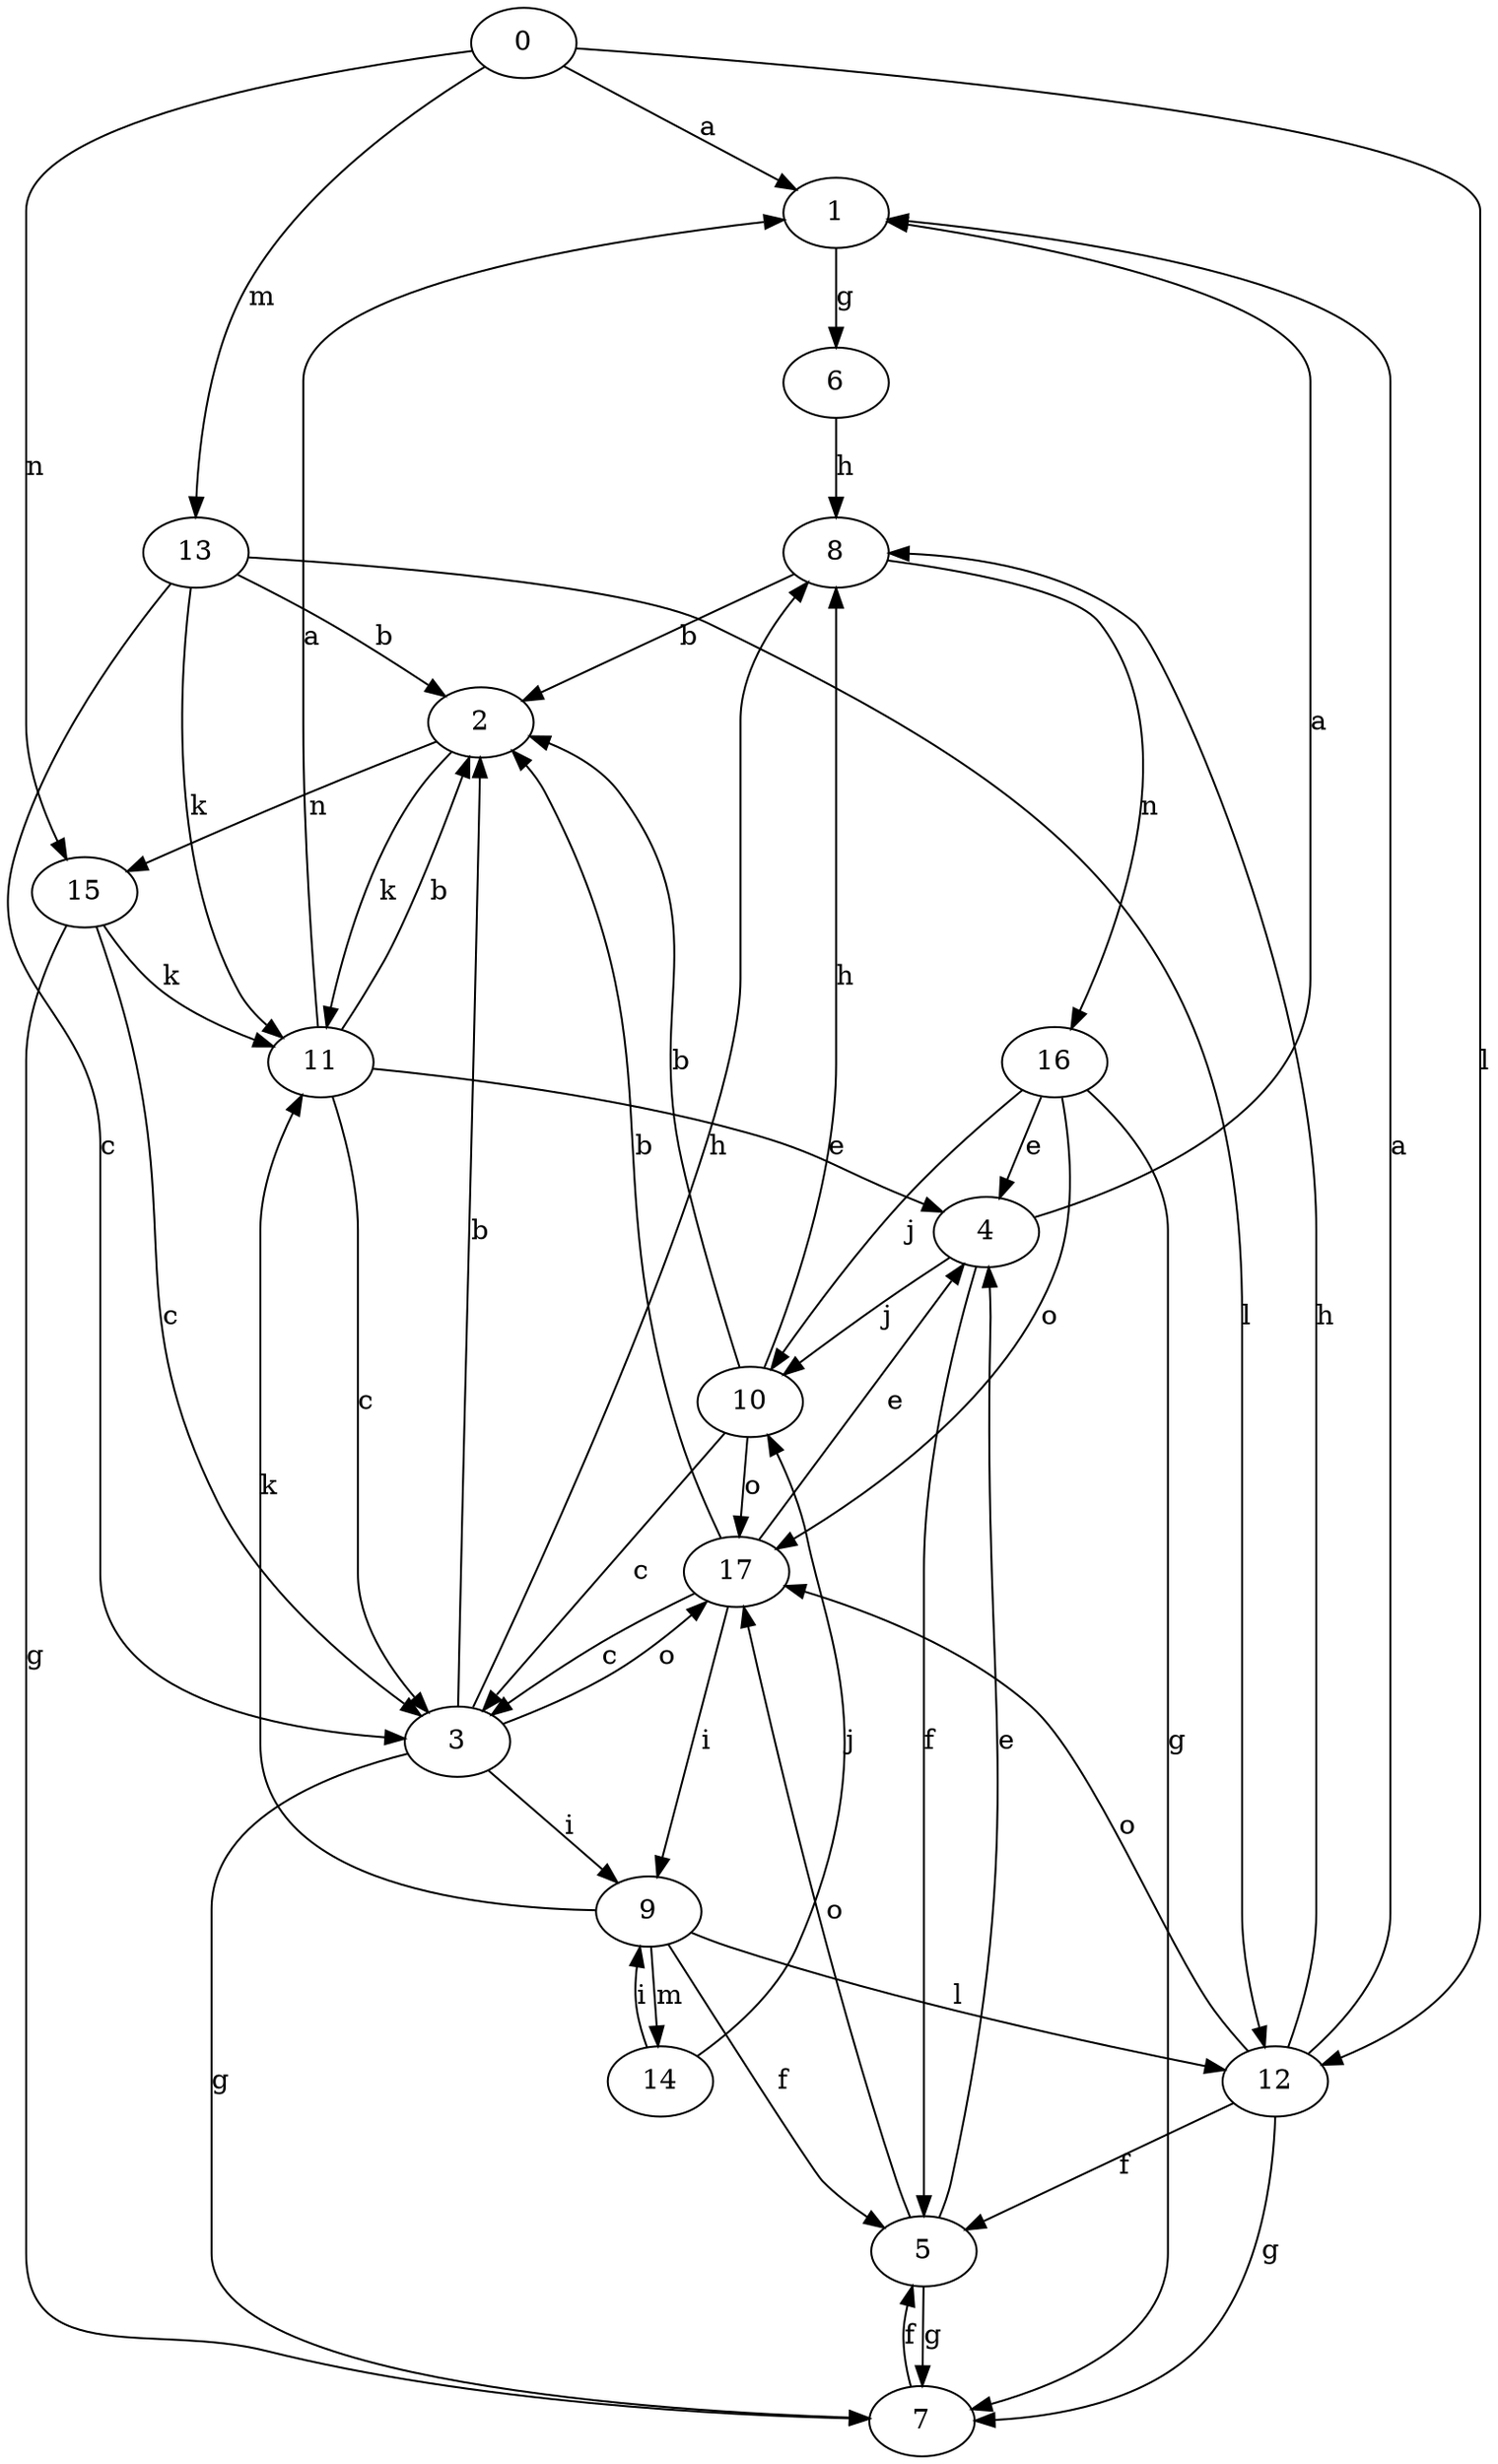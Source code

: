 strict digraph  {
0;
1;
2;
3;
4;
5;
6;
7;
8;
9;
10;
11;
12;
13;
14;
15;
16;
17;
0 -> 1  [label=a];
0 -> 12  [label=l];
0 -> 13  [label=m];
0 -> 15  [label=n];
1 -> 6  [label=g];
2 -> 11  [label=k];
2 -> 15  [label=n];
3 -> 2  [label=b];
3 -> 7  [label=g];
3 -> 8  [label=h];
3 -> 9  [label=i];
3 -> 17  [label=o];
4 -> 1  [label=a];
4 -> 5  [label=f];
4 -> 10  [label=j];
5 -> 4  [label=e];
5 -> 7  [label=g];
5 -> 17  [label=o];
6 -> 8  [label=h];
7 -> 5  [label=f];
8 -> 2  [label=b];
8 -> 16  [label=n];
9 -> 5  [label=f];
9 -> 11  [label=k];
9 -> 12  [label=l];
9 -> 14  [label=m];
10 -> 2  [label=b];
10 -> 3  [label=c];
10 -> 8  [label=h];
10 -> 17  [label=o];
11 -> 1  [label=a];
11 -> 2  [label=b];
11 -> 3  [label=c];
11 -> 4  [label=e];
12 -> 1  [label=a];
12 -> 5  [label=f];
12 -> 7  [label=g];
12 -> 8  [label=h];
12 -> 17  [label=o];
13 -> 2  [label=b];
13 -> 3  [label=c];
13 -> 11  [label=k];
13 -> 12  [label=l];
14 -> 9  [label=i];
14 -> 10  [label=j];
15 -> 3  [label=c];
15 -> 7  [label=g];
15 -> 11  [label=k];
16 -> 4  [label=e];
16 -> 7  [label=g];
16 -> 10  [label=j];
16 -> 17  [label=o];
17 -> 2  [label=b];
17 -> 3  [label=c];
17 -> 4  [label=e];
17 -> 9  [label=i];
}
